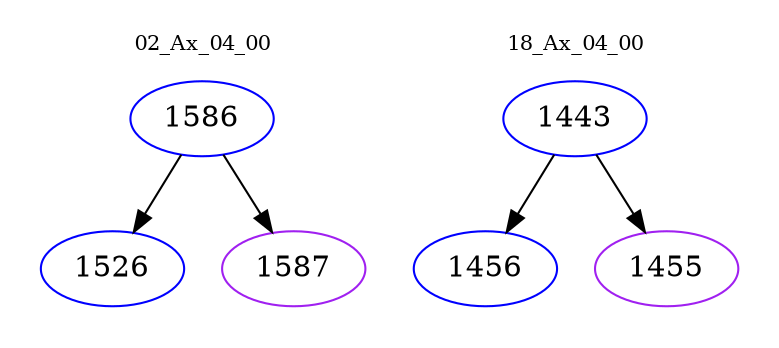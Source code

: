 digraph{
subgraph cluster_0 {
color = white
label = "02_Ax_04_00";
fontsize=10;
T0_1586 [label="1586", color="blue"]
T0_1586 -> T0_1526 [color="black"]
T0_1526 [label="1526", color="blue"]
T0_1586 -> T0_1587 [color="black"]
T0_1587 [label="1587", color="purple"]
}
subgraph cluster_1 {
color = white
label = "18_Ax_04_00";
fontsize=10;
T1_1443 [label="1443", color="blue"]
T1_1443 -> T1_1456 [color="black"]
T1_1456 [label="1456", color="blue"]
T1_1443 -> T1_1455 [color="black"]
T1_1455 [label="1455", color="purple"]
}
}
